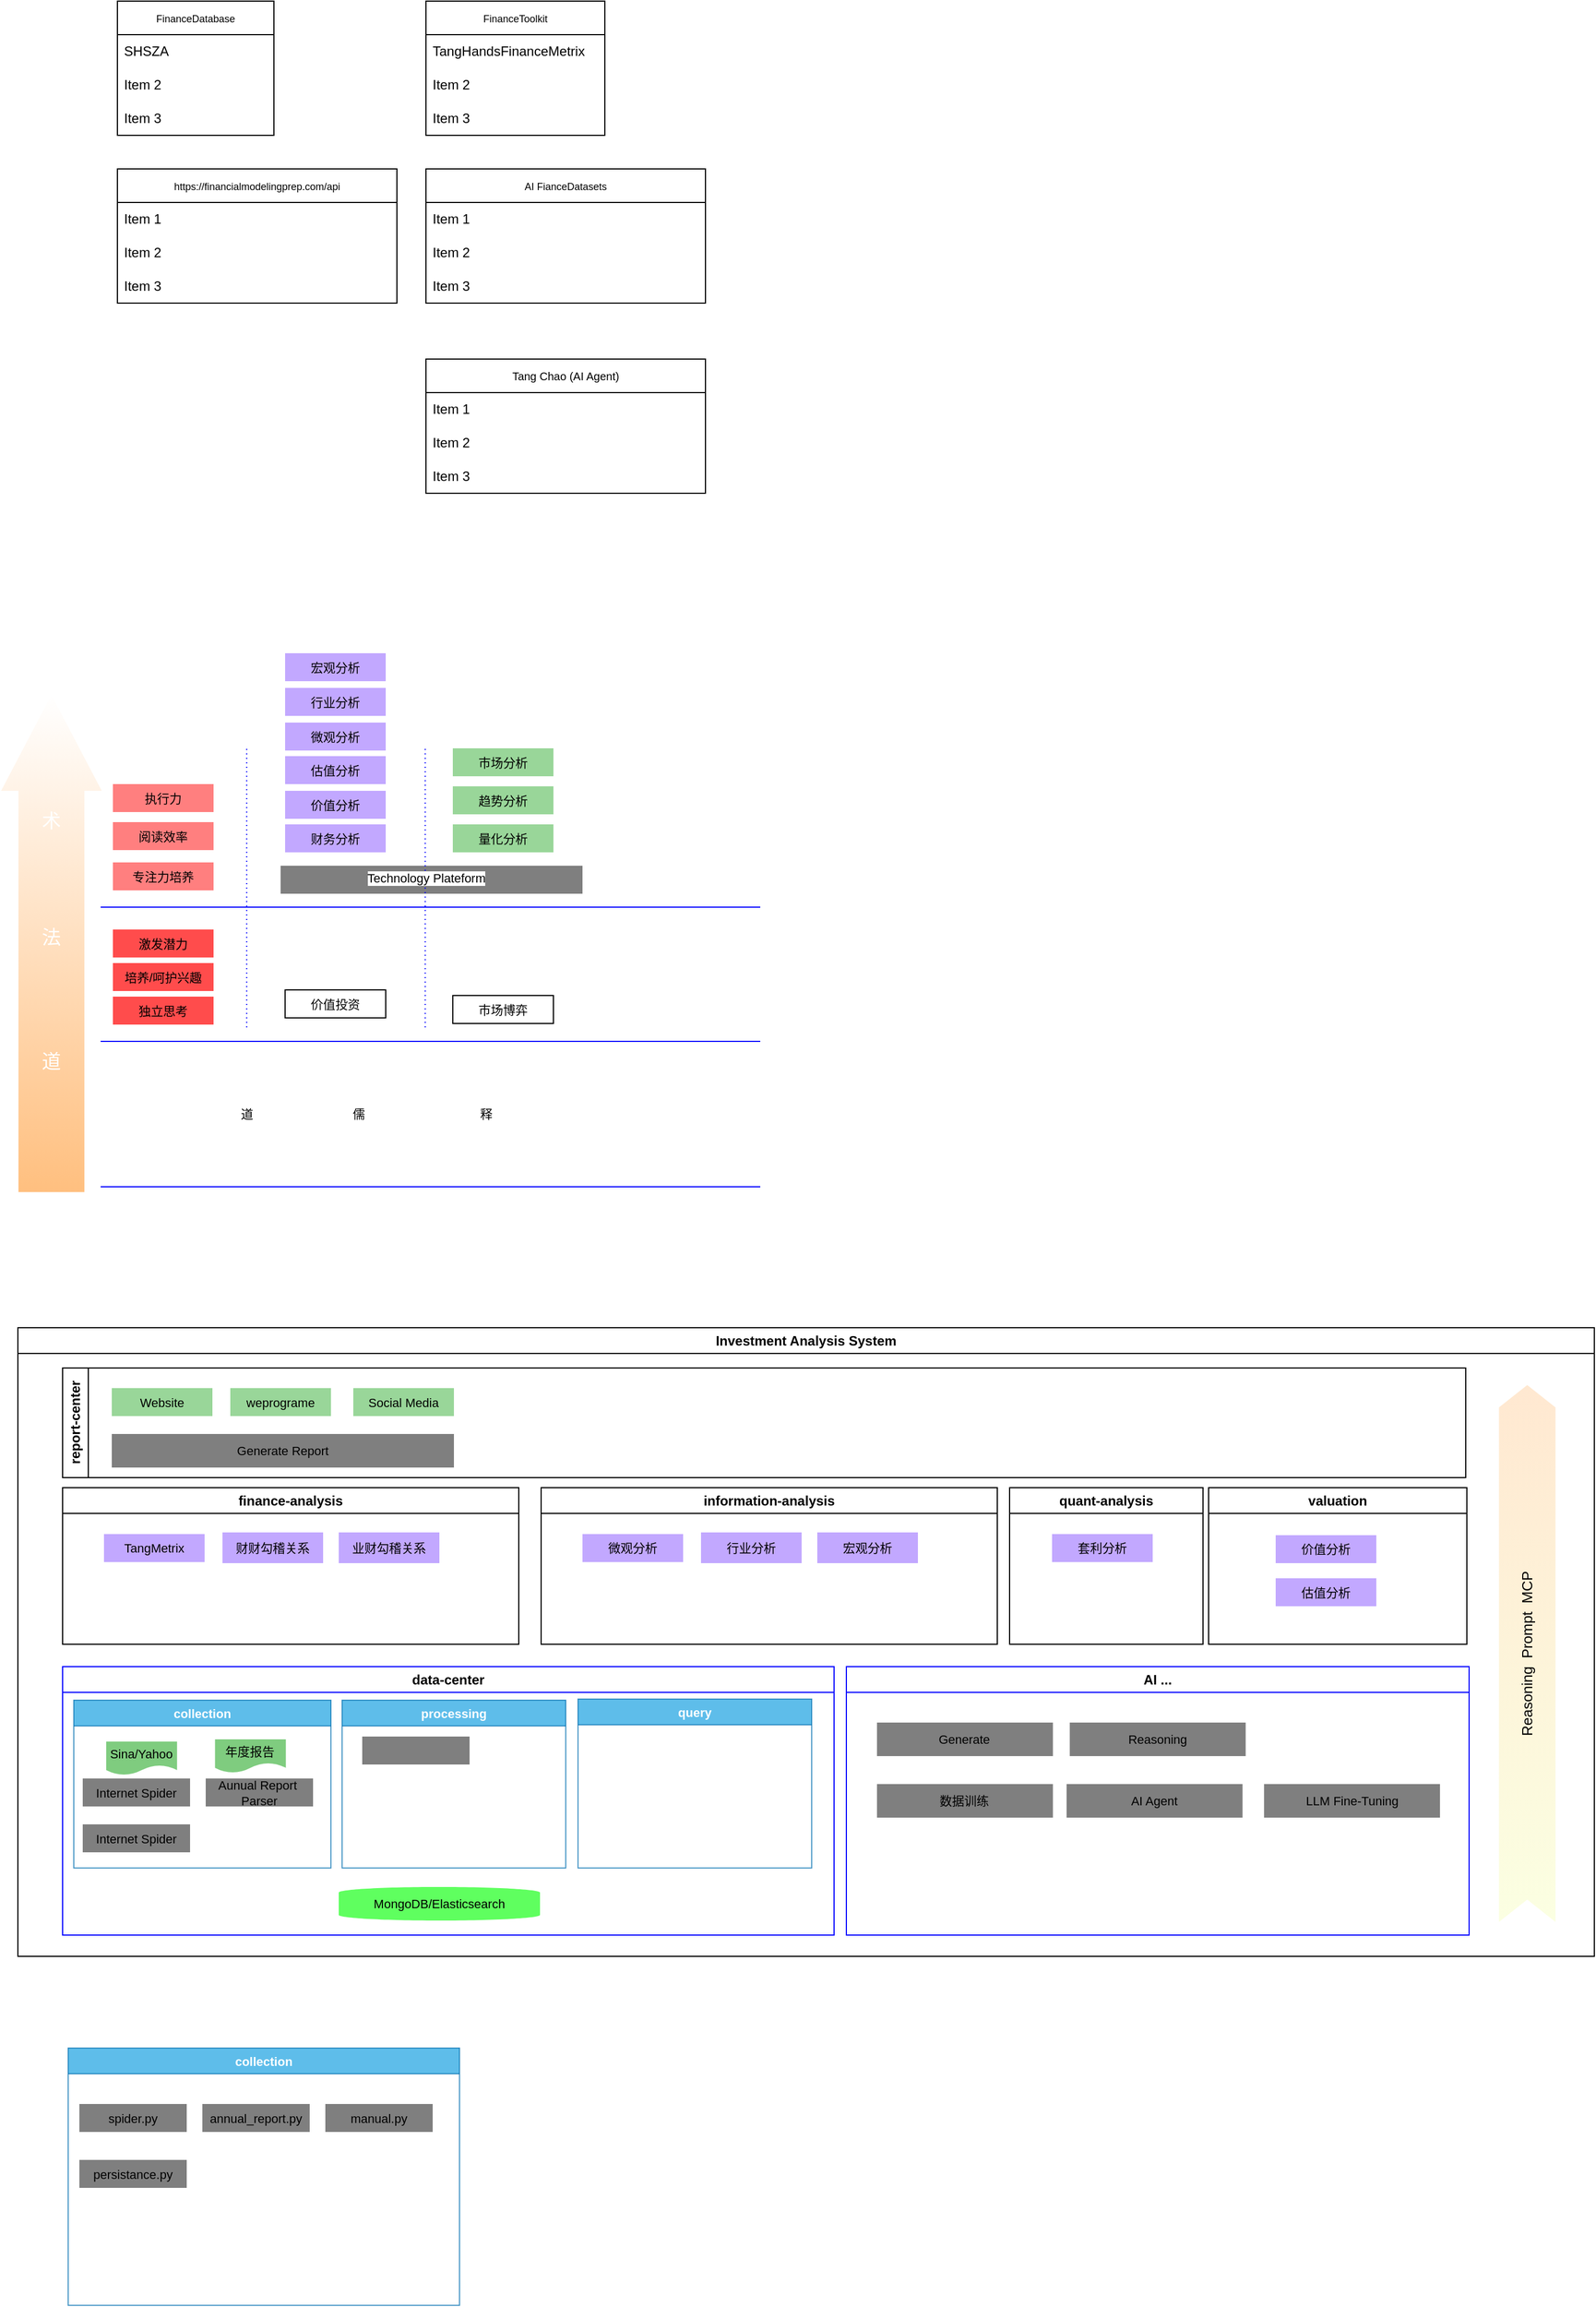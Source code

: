 <mxfile version="26.1.3">
  <diagram name="Page-1" id="p5Vlnfeph_4ecEH69Lou">
    <mxGraphModel dx="2074" dy="1155" grid="1" gridSize="10" guides="1" tooltips="1" connect="1" arrows="1" fold="1" page="1" pageScale="1" pageWidth="827" pageHeight="1169" math="0" shadow="0">
      <root>
        <mxCell id="0" />
        <mxCell id="1" parent="0" />
        <mxCell id="Bk_88yXPKeUc84P1oWuD-23" value="" style="shape=singleArrow;direction=north;whiteSpace=wrap;html=1;arrowWidth=0.655;arrowSize=0.193;gradientColor=#FF8000;gradientDirection=west;strokeColor=none;opacity=50;fontStyle=0;fontSize=11;" parent="1" vertex="1">
          <mxGeometry x="60" y="1030.25" width="90" height="444.5" as="geometry" />
        </mxCell>
        <mxCell id="jDIRBAOKGbZfVadsLhbx-2" value="&lt;span style=&quot;font-size: 9px; text-wrap-mode: nowrap;&quot;&gt;FinanceDatabase&lt;/span&gt;" style="swimlane;fontStyle=0;childLayout=stackLayout;horizontal=1;startSize=30;horizontalStack=0;resizeParent=1;resizeParentMax=0;resizeLast=0;collapsible=1;marginBottom=0;whiteSpace=wrap;html=1;" parent="1" vertex="1">
          <mxGeometry x="164" y="410" width="140" height="120" as="geometry" />
        </mxCell>
        <mxCell id="jDIRBAOKGbZfVadsLhbx-3" value="SHSZA" style="text;strokeColor=none;fillColor=none;align=left;verticalAlign=middle;spacingLeft=4;spacingRight=4;overflow=hidden;points=[[0,0.5],[1,0.5]];portConstraint=eastwest;rotatable=0;whiteSpace=wrap;html=1;" parent="jDIRBAOKGbZfVadsLhbx-2" vertex="1">
          <mxGeometry y="30" width="140" height="30" as="geometry" />
        </mxCell>
        <mxCell id="jDIRBAOKGbZfVadsLhbx-4" value="Item 2" style="text;strokeColor=none;fillColor=none;align=left;verticalAlign=middle;spacingLeft=4;spacingRight=4;overflow=hidden;points=[[0,0.5],[1,0.5]];portConstraint=eastwest;rotatable=0;whiteSpace=wrap;html=1;" parent="jDIRBAOKGbZfVadsLhbx-2" vertex="1">
          <mxGeometry y="60" width="140" height="30" as="geometry" />
        </mxCell>
        <mxCell id="jDIRBAOKGbZfVadsLhbx-5" value="Item 3" style="text;strokeColor=none;fillColor=none;align=left;verticalAlign=middle;spacingLeft=4;spacingRight=4;overflow=hidden;points=[[0,0.5],[1,0.5]];portConstraint=eastwest;rotatable=0;whiteSpace=wrap;html=1;" parent="jDIRBAOKGbZfVadsLhbx-2" vertex="1">
          <mxGeometry y="90" width="140" height="30" as="geometry" />
        </mxCell>
        <mxCell id="jDIRBAOKGbZfVadsLhbx-6" value="&lt;span style=&quot;font-size: 9px; text-wrap-mode: nowrap;&quot;&gt;FinanceToolkit&lt;/span&gt;" style="swimlane;fontStyle=0;childLayout=stackLayout;horizontal=1;startSize=30;horizontalStack=0;resizeParent=1;resizeParentMax=0;resizeLast=0;collapsible=1;marginBottom=0;whiteSpace=wrap;html=1;" parent="1" vertex="1">
          <mxGeometry x="440" y="410" width="160" height="120" as="geometry">
            <mxRectangle x="400" y="380" width="100" height="30" as="alternateBounds" />
          </mxGeometry>
        </mxCell>
        <mxCell id="jDIRBAOKGbZfVadsLhbx-7" value="TangHandsFinanceMetrix" style="text;strokeColor=none;fillColor=none;align=left;verticalAlign=middle;spacingLeft=4;spacingRight=4;overflow=hidden;points=[[0,0.5],[1,0.5]];portConstraint=eastwest;rotatable=0;whiteSpace=wrap;html=1;" parent="jDIRBAOKGbZfVadsLhbx-6" vertex="1">
          <mxGeometry y="30" width="160" height="30" as="geometry" />
        </mxCell>
        <mxCell id="jDIRBAOKGbZfVadsLhbx-8" value="Item 2" style="text;strokeColor=none;fillColor=none;align=left;verticalAlign=middle;spacingLeft=4;spacingRight=4;overflow=hidden;points=[[0,0.5],[1,0.5]];portConstraint=eastwest;rotatable=0;whiteSpace=wrap;html=1;" parent="jDIRBAOKGbZfVadsLhbx-6" vertex="1">
          <mxGeometry y="60" width="160" height="30" as="geometry" />
        </mxCell>
        <mxCell id="jDIRBAOKGbZfVadsLhbx-9" value="Item 3" style="text;strokeColor=none;fillColor=none;align=left;verticalAlign=middle;spacingLeft=4;spacingRight=4;overflow=hidden;points=[[0,0.5],[1,0.5]];portConstraint=eastwest;rotatable=0;whiteSpace=wrap;html=1;" parent="jDIRBAOKGbZfVadsLhbx-6" vertex="1">
          <mxGeometry y="90" width="160" height="30" as="geometry" />
        </mxCell>
        <mxCell id="jDIRBAOKGbZfVadsLhbx-10" value="&lt;span style=&quot;font-size: 9px;&quot;&gt;https://financialmodelingprep.com/api&lt;/span&gt;" style="swimlane;fontStyle=0;childLayout=stackLayout;horizontal=1;startSize=30;horizontalStack=0;resizeParent=1;resizeParentMax=0;resizeLast=0;collapsible=1;marginBottom=0;whiteSpace=wrap;html=1;" parent="1" vertex="1">
          <mxGeometry x="164" y="560" width="250" height="120" as="geometry" />
        </mxCell>
        <mxCell id="jDIRBAOKGbZfVadsLhbx-11" value="Item 1" style="text;strokeColor=none;fillColor=none;align=left;verticalAlign=middle;spacingLeft=4;spacingRight=4;overflow=hidden;points=[[0,0.5],[1,0.5]];portConstraint=eastwest;rotatable=0;whiteSpace=wrap;html=1;" parent="jDIRBAOKGbZfVadsLhbx-10" vertex="1">
          <mxGeometry y="30" width="250" height="30" as="geometry" />
        </mxCell>
        <mxCell id="jDIRBAOKGbZfVadsLhbx-12" value="Item 2" style="text;strokeColor=none;fillColor=none;align=left;verticalAlign=middle;spacingLeft=4;spacingRight=4;overflow=hidden;points=[[0,0.5],[1,0.5]];portConstraint=eastwest;rotatable=0;whiteSpace=wrap;html=1;" parent="jDIRBAOKGbZfVadsLhbx-10" vertex="1">
          <mxGeometry y="60" width="250" height="30" as="geometry" />
        </mxCell>
        <mxCell id="jDIRBAOKGbZfVadsLhbx-13" value="Item 3" style="text;strokeColor=none;fillColor=none;align=left;verticalAlign=middle;spacingLeft=4;spacingRight=4;overflow=hidden;points=[[0,0.5],[1,0.5]];portConstraint=eastwest;rotatable=0;whiteSpace=wrap;html=1;" parent="jDIRBAOKGbZfVadsLhbx-10" vertex="1">
          <mxGeometry y="90" width="250" height="30" as="geometry" />
        </mxCell>
        <mxCell id="1XMgweX60qowTHxkyROx-1" value="&lt;span style=&quot;font-size: 9px;&quot;&gt;AI FianceDatasets&lt;/span&gt;" style="swimlane;fontStyle=0;childLayout=stackLayout;horizontal=1;startSize=30;horizontalStack=0;resizeParent=1;resizeParentMax=0;resizeLast=0;collapsible=1;marginBottom=0;whiteSpace=wrap;html=1;" parent="1" vertex="1">
          <mxGeometry x="440" y="560" width="250" height="120" as="geometry" />
        </mxCell>
        <mxCell id="1XMgweX60qowTHxkyROx-2" value="Item 1" style="text;strokeColor=none;fillColor=none;align=left;verticalAlign=middle;spacingLeft=4;spacingRight=4;overflow=hidden;points=[[0,0.5],[1,0.5]];portConstraint=eastwest;rotatable=0;whiteSpace=wrap;html=1;" parent="1XMgweX60qowTHxkyROx-1" vertex="1">
          <mxGeometry y="30" width="250" height="30" as="geometry" />
        </mxCell>
        <mxCell id="1XMgweX60qowTHxkyROx-3" value="Item 2" style="text;strokeColor=none;fillColor=none;align=left;verticalAlign=middle;spacingLeft=4;spacingRight=4;overflow=hidden;points=[[0,0.5],[1,0.5]];portConstraint=eastwest;rotatable=0;whiteSpace=wrap;html=1;" parent="1XMgweX60qowTHxkyROx-1" vertex="1">
          <mxGeometry y="60" width="250" height="30" as="geometry" />
        </mxCell>
        <mxCell id="1XMgweX60qowTHxkyROx-4" value="Item 3" style="text;strokeColor=none;fillColor=none;align=left;verticalAlign=middle;spacingLeft=4;spacingRight=4;overflow=hidden;points=[[0,0.5],[1,0.5]];portConstraint=eastwest;rotatable=0;whiteSpace=wrap;html=1;" parent="1XMgweX60qowTHxkyROx-1" vertex="1">
          <mxGeometry y="90" width="250" height="30" as="geometry" />
        </mxCell>
        <mxCell id="1XMgweX60qowTHxkyROx-5" value="&lt;font size=&quot;1&quot;&gt;Tang Chao (AI Agent)&lt;/font&gt;" style="swimlane;fontStyle=0;childLayout=stackLayout;horizontal=1;startSize=30;horizontalStack=0;resizeParent=1;resizeParentMax=0;resizeLast=0;collapsible=1;marginBottom=0;whiteSpace=wrap;html=1;" parent="1" vertex="1">
          <mxGeometry x="440" y="730" width="250" height="120" as="geometry" />
        </mxCell>
        <mxCell id="1XMgweX60qowTHxkyROx-6" value="Item 1" style="text;strokeColor=none;fillColor=none;align=left;verticalAlign=middle;spacingLeft=4;spacingRight=4;overflow=hidden;points=[[0,0.5],[1,0.5]];portConstraint=eastwest;rotatable=0;whiteSpace=wrap;html=1;" parent="1XMgweX60qowTHxkyROx-5" vertex="1">
          <mxGeometry y="30" width="250" height="30" as="geometry" />
        </mxCell>
        <mxCell id="1XMgweX60qowTHxkyROx-7" value="Item 2" style="text;strokeColor=none;fillColor=none;align=left;verticalAlign=middle;spacingLeft=4;spacingRight=4;overflow=hidden;points=[[0,0.5],[1,0.5]];portConstraint=eastwest;rotatable=0;whiteSpace=wrap;html=1;" parent="1XMgweX60qowTHxkyROx-5" vertex="1">
          <mxGeometry y="60" width="250" height="30" as="geometry" />
        </mxCell>
        <mxCell id="1XMgweX60qowTHxkyROx-8" value="Item 3" style="text;strokeColor=none;fillColor=none;align=left;verticalAlign=middle;spacingLeft=4;spacingRight=4;overflow=hidden;points=[[0,0.5],[1,0.5]];portConstraint=eastwest;rotatable=0;whiteSpace=wrap;html=1;" parent="1XMgweX60qowTHxkyROx-5" vertex="1">
          <mxGeometry y="90" width="250" height="30" as="geometry" />
        </mxCell>
        <mxCell id="Bk_88yXPKeUc84P1oWuD-1" value="" style="endArrow=none;html=1;rounded=0;strokeColor=#0000FF;fontStyle=0;fontSize=11;" parent="1" edge="1">
          <mxGeometry width="50" height="50" relative="1" as="geometry">
            <mxPoint x="149" y="1220" as="sourcePoint" />
            <mxPoint x="739" y="1220" as="targetPoint" />
          </mxGeometry>
        </mxCell>
        <mxCell id="Bk_88yXPKeUc84P1oWuD-2" value="" style="endArrow=none;html=1;rounded=0;strokeColor=#0000FF;fontStyle=0;fontSize=11;" parent="1" edge="1">
          <mxGeometry width="50" height="50" relative="1" as="geometry">
            <mxPoint x="149" y="1340" as="sourcePoint" />
            <mxPoint x="739" y="1340" as="targetPoint" />
          </mxGeometry>
        </mxCell>
        <mxCell id="Bk_88yXPKeUc84P1oWuD-3" value="" style="endArrow=none;html=1;rounded=0;strokeColor=#0000FF;fontStyle=0;fontSize=11;" parent="1" edge="1">
          <mxGeometry width="50" height="50" relative="1" as="geometry">
            <mxPoint x="149" y="1470" as="sourcePoint" />
            <mxPoint x="739" y="1470" as="targetPoint" />
          </mxGeometry>
        </mxCell>
        <mxCell id="Bk_88yXPKeUc84P1oWuD-4" value="道" style="text;html=1;align=center;verticalAlign=middle;whiteSpace=wrap;rounded=0;fontSize=17;fontStyle=0;fontColor=#FFFFFF;" parent="1" vertex="1">
          <mxGeometry x="75" y="1343.75" width="60" height="30" as="geometry" />
        </mxCell>
        <mxCell id="Bk_88yXPKeUc84P1oWuD-5" value="法" style="text;html=1;align=center;verticalAlign=middle;whiteSpace=wrap;rounded=0;fontSize=17;fontStyle=0;fontColor=#FFFFFF;" parent="1" vertex="1">
          <mxGeometry x="75" y="1232.75" width="60" height="30" as="geometry" />
        </mxCell>
        <mxCell id="Bk_88yXPKeUc84P1oWuD-6" value="术" style="text;html=1;align=center;verticalAlign=middle;whiteSpace=wrap;rounded=0;fontSize=17;fontStyle=0;fontColor=#FFFFFF;" parent="1" vertex="1">
          <mxGeometry x="75" y="1128.75" width="60" height="30" as="geometry" />
        </mxCell>
        <mxCell id="Bk_88yXPKeUc84P1oWuD-7" value="独立思考" style="rounded=0;whiteSpace=wrap;html=1;strokeColor=none;fillColor=#FF0000;gradientColor=none;glass=0;shadow=0;opacity=70;fontStyle=0;fontSize=11;" parent="1" vertex="1">
          <mxGeometry x="160" y="1300" width="90" height="25" as="geometry" />
        </mxCell>
        <mxCell id="Bk_88yXPKeUc84P1oWuD-8" value="价值投资" style="rounded=0;whiteSpace=wrap;html=1;fontStyle=0;fontSize=11;" parent="1" vertex="1">
          <mxGeometry x="314" y="1294" width="90" height="25" as="geometry" />
        </mxCell>
        <mxCell id="Bk_88yXPKeUc84P1oWuD-9" value="市场博弈" style="rounded=0;whiteSpace=wrap;html=1;fontStyle=0;fontSize=11;" parent="1" vertex="1">
          <mxGeometry x="464" y="1299" width="90" height="25" as="geometry" />
        </mxCell>
        <mxCell id="Bk_88yXPKeUc84P1oWuD-10" value="道" style="text;html=1;align=center;verticalAlign=middle;whiteSpace=wrap;rounded=0;fontStyle=0;fontSize=11;" parent="1" vertex="1">
          <mxGeometry x="250" y="1390" width="60" height="30" as="geometry" />
        </mxCell>
        <mxCell id="Bk_88yXPKeUc84P1oWuD-11" value="培养/呵护兴趣" style="rounded=0;whiteSpace=wrap;html=1;strokeColor=none;fillColor=#FF0000;gradientColor=none;glass=0;shadow=0;opacity=70;fontStyle=0;fontSize=11;" parent="1" vertex="1">
          <mxGeometry x="160" y="1270" width="90" height="25" as="geometry" />
        </mxCell>
        <mxCell id="Bk_88yXPKeUc84P1oWuD-12" value="激发潜力" style="rounded=0;whiteSpace=wrap;html=1;strokeColor=none;fillColor=#FF0000;gradientColor=none;glass=0;shadow=0;opacity=70;fontStyle=0;fontSize=11;" parent="1" vertex="1">
          <mxGeometry x="160" y="1240" width="90" height="25" as="geometry" />
        </mxCell>
        <mxCell id="Bk_88yXPKeUc84P1oWuD-13" value="儒" style="text;html=1;align=center;verticalAlign=middle;whiteSpace=wrap;rounded=0;fontStyle=0;fontSize=11;" parent="1" vertex="1">
          <mxGeometry x="350" y="1390" width="60" height="30" as="geometry" />
        </mxCell>
        <mxCell id="Bk_88yXPKeUc84P1oWuD-14" value="释" style="text;html=1;align=center;verticalAlign=middle;whiteSpace=wrap;rounded=0;fontStyle=0;fontSize=11;" parent="1" vertex="1">
          <mxGeometry x="464" y="1390" width="60" height="30" as="geometry" />
        </mxCell>
        <mxCell id="Bk_88yXPKeUc84P1oWuD-15" value="财务分析" style="rounded=0;whiteSpace=wrap;html=1;fillColor=light-dark(#6726FF,#36210A);strokeColor=none;opacity=40;fontStyle=0;fontSize=11;" parent="1" vertex="1">
          <mxGeometry x="314" y="1146" width="90" height="25" as="geometry" />
        </mxCell>
        <mxCell id="Bk_88yXPKeUc84P1oWuD-16" value="量化分析" style="rounded=0;whiteSpace=wrap;html=1;fillColor=#009900;opacity=40;strokeColor=none;fontStyle=0;fontSize=11;" parent="1" vertex="1">
          <mxGeometry x="464" y="1146" width="90" height="25" as="geometry" />
        </mxCell>
        <mxCell id="Bk_88yXPKeUc84P1oWuD-17" value="" style="rounded=0;whiteSpace=wrap;html=1;fillColor=light-dark(#6726FF,#36210A);strokeColor=none;fillStyle=hatch;gradientColor=#1CFF1C;gradientDirection=east;shadow=0;glass=0;opacity=50;fontStyle=0;fontSize=11;" parent="1" vertex="1">
          <mxGeometry x="310" y="1183" width="270" height="25" as="geometry" />
        </mxCell>
        <mxCell id="Bk_88yXPKeUc84P1oWuD-24" value="专注力培养" style="rounded=0;whiteSpace=wrap;html=1;fillColor=#FF0000;opacity=50;strokeColor=none;fontStyle=0;fontSize=11;" parent="1" vertex="1">
          <mxGeometry x="160" y="1180" width="90" height="25" as="geometry" />
        </mxCell>
        <mxCell id="Bk_88yXPKeUc84P1oWuD-25" value="阅读效率" style="rounded=0;whiteSpace=wrap;html=1;fillColor=#FF0000;opacity=50;strokeColor=none;fontStyle=0;fontSize=11;" parent="1" vertex="1">
          <mxGeometry x="160" y="1144" width="90" height="25" as="geometry" />
        </mxCell>
        <mxCell id="Bk_88yXPKeUc84P1oWuD-26" value="执行力" style="rounded=0;whiteSpace=wrap;html=1;fillColor=#FF0000;opacity=50;strokeColor=none;fontStyle=0;fontSize=11;" parent="1" vertex="1">
          <mxGeometry x="160" y="1110" width="90" height="25" as="geometry" />
        </mxCell>
        <mxCell id="Bk_88yXPKeUc84P1oWuD-27" value="" style="endArrow=none;dashed=1;html=1;dashPattern=1 3;strokeWidth=1;rounded=0;strokeColor=#0000FF;fontStyle=0;fontSize=11;" parent="1" edge="1">
          <mxGeometry width="50" height="50" relative="1" as="geometry">
            <mxPoint x="279.66" y="1327.5" as="sourcePoint" />
            <mxPoint x="279.66" y="1077.5" as="targetPoint" />
          </mxGeometry>
        </mxCell>
        <mxCell id="Bk_88yXPKeUc84P1oWuD-28" value="" style="endArrow=none;dashed=1;html=1;dashPattern=1 3;strokeWidth=1;rounded=0;strokeColor=#0000FF;fontStyle=0;fontSize=11;" parent="1" edge="1">
          <mxGeometry width="50" height="50" relative="1" as="geometry">
            <mxPoint x="439.31" y="1327.5" as="sourcePoint" />
            <mxPoint x="439.31" y="1077.5" as="targetPoint" />
          </mxGeometry>
        </mxCell>
        <mxCell id="IyMk_cdRtKEO3zTmNwAs-25" value="Technology Plateform" style="edgeLabel;html=1;align=center;verticalAlign=middle;resizable=0;points=[];" parent="Bk_88yXPKeUc84P1oWuD-28" connectable="0" vertex="1">
          <mxGeometry x="0.072" relative="1" as="geometry">
            <mxPoint as="offset" />
          </mxGeometry>
        </mxCell>
        <mxCell id="Bk_88yXPKeUc84P1oWuD-29" value="行业分析" style="rounded=0;whiteSpace=wrap;html=1;fillColor=light-dark(#6726FF,#36210A);strokeColor=none;opacity=40;fontStyle=0;fontSize=11;" parent="1" vertex="1">
          <mxGeometry x="314" y="1024" width="90" height="25" as="geometry" />
        </mxCell>
        <mxCell id="Bk_88yXPKeUc84P1oWuD-30" value="宏观分析" style="rounded=0;whiteSpace=wrap;html=1;fillColor=light-dark(#6726FF,#36210A);strokeColor=none;opacity=40;fontStyle=0;fontSize=11;" parent="1" vertex="1">
          <mxGeometry x="314" y="993" width="90" height="25" as="geometry" />
        </mxCell>
        <mxCell id="Bk_88yXPKeUc84P1oWuD-31" value="趋势分析" style="rounded=0;whiteSpace=wrap;html=1;fillColor=#009900;opacity=40;strokeColor=none;fontStyle=0;fontSize=11;" parent="1" vertex="1">
          <mxGeometry x="464" y="1112" width="90" height="25" as="geometry" />
        </mxCell>
        <mxCell id="Bk_88yXPKeUc84P1oWuD-32" value="市场分析" style="rounded=0;whiteSpace=wrap;html=1;fillColor=#009900;opacity=40;strokeColor=none;fontStyle=0;fontSize=11;" parent="1" vertex="1">
          <mxGeometry x="464" y="1078" width="90" height="25" as="geometry" />
        </mxCell>
        <mxCell id="Bk_88yXPKeUc84P1oWuD-51" value="微观分析" style="rounded=0;whiteSpace=wrap;html=1;fillColor=light-dark(#6726FF,#36210A);strokeColor=none;opacity=40;fontStyle=0;fontSize=11;" parent="1" vertex="1">
          <mxGeometry x="314" y="1055" width="90" height="25" as="geometry" />
        </mxCell>
        <mxCell id="Bk_88yXPKeUc84P1oWuD-67" value="Investment Analysis System" style="swimlane;whiteSpace=wrap;html=1;" parent="1" vertex="1">
          <mxGeometry x="75" y="1596" width="1410" height="562" as="geometry" />
        </mxCell>
        <mxCell id="m-x8vJIEFheed7pQBSyN-6" value="" style="group" parent="Bk_88yXPKeUc84P1oWuD-67" connectable="0" vertex="1">
          <mxGeometry x="741" y="303" width="557" height="240" as="geometry" />
        </mxCell>
        <mxCell id="m-x8vJIEFheed7pQBSyN-5" value="AI ..." style="swimlane;whiteSpace=wrap;html=1;strokeColor=#0000FF;" parent="m-x8vJIEFheed7pQBSyN-6" vertex="1">
          <mxGeometry width="557" height="240" as="geometry" />
        </mxCell>
        <mxCell id="Bk_88yXPKeUc84P1oWuD-69" value="数据训练" style="rounded=0;whiteSpace=wrap;html=1;fillColor=light-dark(#6726FF,#36210A);strokeColor=none;fillStyle=hatch;gradientColor=#1CFF1C;gradientDirection=east;shadow=0;glass=0;opacity=50;fontSize=11;" parent="m-x8vJIEFheed7pQBSyN-5" vertex="1">
          <mxGeometry x="27.402" y="105" width="157.359" height="30" as="geometry" />
        </mxCell>
        <mxCell id="Bk_88yXPKeUc84P1oWuD-68" value="LLM Fine-Tuning" style="rounded=0;whiteSpace=wrap;html=1;fillColor=light-dark(#6726FF,#36210A);strokeColor=none;fillStyle=hatch;gradientColor=#1CFF1C;gradientDirection=east;shadow=0;glass=0;opacity=50;fontSize=11;" parent="m-x8vJIEFheed7pQBSyN-5" vertex="1">
          <mxGeometry x="373.598" y="105" width="157.359" height="30" as="geometry" />
        </mxCell>
        <mxCell id="Bk_88yXPKeUc84P1oWuD-70" value="AI Agent" style="rounded=0;whiteSpace=wrap;html=1;fillColor=light-dark(#6726FF,#36210A);strokeColor=none;fillStyle=hatch;gradientColor=#1CFF1C;gradientDirection=east;shadow=0;glass=0;opacity=50;fontSize=11;" parent="m-x8vJIEFheed7pQBSyN-5" vertex="1">
          <mxGeometry x="196.988" y="105" width="157.359" height="30" as="geometry" />
        </mxCell>
        <mxCell id="IyMk_cdRtKEO3zTmNwAs-26" value="Generate" style="rounded=0;whiteSpace=wrap;html=1;fillColor=light-dark(#6726FF,#36210A);strokeColor=none;fillStyle=hatch;gradientColor=#1CFF1C;gradientDirection=east;shadow=0;glass=0;opacity=50;fontSize=11;" parent="m-x8vJIEFheed7pQBSyN-5" vertex="1">
          <mxGeometry x="27.402" y="50" width="157.359" height="30" as="geometry" />
        </mxCell>
        <mxCell id="IyMk_cdRtKEO3zTmNwAs-27" value="Reasoning" style="rounded=0;whiteSpace=wrap;html=1;fillColor=light-dark(#6726FF,#36210A);strokeColor=none;fillStyle=hatch;gradientColor=#1CFF1C;gradientDirection=east;shadow=0;glass=0;opacity=50;fontSize=11;" parent="m-x8vJIEFheed7pQBSyN-5" vertex="1">
          <mxGeometry x="199.814" y="50" width="157.359" height="30" as="geometry" />
        </mxCell>
        <mxCell id="IyMk_cdRtKEO3zTmNwAs-17" value="data-center" style="swimlane;whiteSpace=wrap;html=1;strokeColor=#0000FF;" parent="Bk_88yXPKeUc84P1oWuD-67" vertex="1">
          <mxGeometry x="40" y="303" width="690" height="240" as="geometry" />
        </mxCell>
        <mxCell id="m-x8vJIEFheed7pQBSyN-3" value="MongoDB/Elasticsearch" style="strokeWidth=2;html=1;shape=mxgraph.flowchart.database;whiteSpace=wrap;fontSize=11;strokeColor=none;fillColor=#1CFF1C;opacity=70;" parent="IyMk_cdRtKEO3zTmNwAs-17" vertex="1">
          <mxGeometry x="247" y="197" width="180" height="30" as="geometry" />
        </mxCell>
        <mxCell id="IyMk_cdRtKEO3zTmNwAs-21" value="collection" style="swimlane;whiteSpace=wrap;html=1;fontSize=11;fillColor=#1ba1e2;fontColor=#ffffff;strokeColor=#006EAF;opacity=70;" parent="IyMk_cdRtKEO3zTmNwAs-17" vertex="1">
          <mxGeometry x="10" y="30" width="230" height="150" as="geometry" />
        </mxCell>
        <mxCell id="Bk_88yXPKeUc84P1oWuD-71" value="Internet Spider" style="rounded=0;whiteSpace=wrap;html=1;fillColor=light-dark(#1CFF1C,#36210A);strokeColor=none;fillStyle=hatch;gradientColor=#1CFF1C;gradientDirection=east;shadow=0;glass=0;opacity=50;fontSize=11;" parent="IyMk_cdRtKEO3zTmNwAs-21" vertex="1">
          <mxGeometry x="8" y="70" width="96" height="25" as="geometry" />
        </mxCell>
        <mxCell id="m-x8vJIEFheed7pQBSyN-4" value="Aunual Report&amp;nbsp; Parser" style="rounded=0;whiteSpace=wrap;html=1;fillColor=light-dark(#1CFF1C,#36210A);strokeColor=none;fillStyle=hatch;gradientColor=#1CFF1C;gradientDirection=east;shadow=0;glass=0;opacity=50;fontSize=11;" parent="IyMk_cdRtKEO3zTmNwAs-21" vertex="1">
          <mxGeometry x="118" y="70" width="96" height="25" as="geometry" />
        </mxCell>
        <mxCell id="IyMk_cdRtKEO3zTmNwAs-46" value="年度报告" style="shape=document;whiteSpace=wrap;html=1;boundedLbl=1;fillColor=#009900;opacity=50;strokeColor=none;fontSize=11;" parent="IyMk_cdRtKEO3zTmNwAs-21" vertex="1">
          <mxGeometry x="126.31" y="35" width="63.37" height="30" as="geometry" />
        </mxCell>
        <mxCell id="IyMk_cdRtKEO3zTmNwAs-47" value="Sina/Yahoo" style="shape=document;whiteSpace=wrap;html=1;boundedLbl=1;fillColor=#009900;opacity=50;strokeColor=none;fontSize=11;" parent="IyMk_cdRtKEO3zTmNwAs-21" vertex="1">
          <mxGeometry x="29" y="37" width="63.37" height="30" as="geometry" />
        </mxCell>
        <mxCell id="lODI_LCQCqKuqJK-55px-3" value="Internet Spider" style="rounded=0;whiteSpace=wrap;html=1;fillColor=light-dark(#1CFF1C,#36210A);strokeColor=none;fillStyle=hatch;gradientColor=#1CFF1C;gradientDirection=east;shadow=0;glass=0;opacity=50;fontSize=11;" parent="IyMk_cdRtKEO3zTmNwAs-21" vertex="1">
          <mxGeometry x="8" y="111" width="96" height="25" as="geometry" />
        </mxCell>
        <mxCell id="IyMk_cdRtKEO3zTmNwAs-22" value="processing" style="swimlane;whiteSpace=wrap;html=1;fontSize=11;fillColor=#1ba1e2;fontColor=#ffffff;strokeColor=#006EAF;opacity=70;" parent="IyMk_cdRtKEO3zTmNwAs-17" vertex="1">
          <mxGeometry x="250" y="30" width="200" height="150" as="geometry" />
        </mxCell>
        <mxCell id="IyMk_cdRtKEO3zTmNwAs-28" value="" style="rounded=0;whiteSpace=wrap;html=1;fillColor=light-dark(#1CFF1C,#36210A);strokeColor=none;fillStyle=hatch;gradientColor=#1CFF1C;gradientDirection=east;shadow=0;glass=0;opacity=50;fontSize=11;" parent="IyMk_cdRtKEO3zTmNwAs-22" vertex="1">
          <mxGeometry x="18" y="32.5" width="96" height="25" as="geometry" />
        </mxCell>
        <mxCell id="IyMk_cdRtKEO3zTmNwAs-23" value="query" style="swimlane;whiteSpace=wrap;html=1;fontSize=11;fillColor=#1ba1e2;fontColor=#ffffff;strokeColor=#006EAF;opacity=70;" parent="IyMk_cdRtKEO3zTmNwAs-17" vertex="1">
          <mxGeometry x="461" y="29" width="209" height="151" as="geometry" />
        </mxCell>
        <mxCell id="IyMk_cdRtKEO3zTmNwAs-29" value="finance-analysis" style="swimlane;whiteSpace=wrap;html=1;" parent="Bk_88yXPKeUc84P1oWuD-67" vertex="1">
          <mxGeometry x="40" y="143" width="408" height="140" as="geometry" />
        </mxCell>
        <mxCell id="IyMk_cdRtKEO3zTmNwAs-49" value="information-analysis" style="swimlane;whiteSpace=wrap;html=1;" parent="Bk_88yXPKeUc84P1oWuD-67" vertex="1">
          <mxGeometry x="468" y="143" width="408" height="140" as="geometry" />
        </mxCell>
        <mxCell id="IyMk_cdRtKEO3zTmNwAs-59" value="Reasoning&amp;nbsp; Prompt&amp;nbsp; MCP" style="shape=step;perimeter=stepPerimeter;whiteSpace=wrap;html=1;fixedSize=1;rotation=-90;strokeColor=none;gradientColor=#FFB366;gradientDirection=east;fillColor=#F2FF9E;opacity=30;fontSize=13;" parent="Bk_88yXPKeUc84P1oWuD-67" vertex="1">
          <mxGeometry x="1110" y="266" width="480" height="50.56" as="geometry" />
        </mxCell>
        <mxCell id="IyMk_cdRtKEO3zTmNwAs-61" value="report-center" style="swimlane;horizontal=0;whiteSpace=wrap;html=1;" parent="Bk_88yXPKeUc84P1oWuD-67" vertex="1">
          <mxGeometry x="40" y="36" width="1255" height="98" as="geometry" />
        </mxCell>
        <mxCell id="IyMk_cdRtKEO3zTmNwAs-62" value="Website" style="rounded=0;whiteSpace=wrap;html=1;fillColor=#009900;opacity=40;strokeColor=none;fontStyle=0;fontSize=11;" parent="IyMk_cdRtKEO3zTmNwAs-61" vertex="1">
          <mxGeometry x="44" y="18" width="90" height="25" as="geometry" />
        </mxCell>
        <mxCell id="IyMk_cdRtKEO3zTmNwAs-63" value="weprograme" style="rounded=0;whiteSpace=wrap;html=1;fillColor=#009900;opacity=40;strokeColor=none;fontStyle=0;fontSize=11;" parent="IyMk_cdRtKEO3zTmNwAs-61" vertex="1">
          <mxGeometry x="150" y="18" width="90" height="25" as="geometry" />
        </mxCell>
        <mxCell id="IyMk_cdRtKEO3zTmNwAs-64" value="Social Media" style="rounded=0;whiteSpace=wrap;html=1;fillColor=#009900;opacity=40;strokeColor=none;fontStyle=0;fontSize=11;" parent="IyMk_cdRtKEO3zTmNwAs-61" vertex="1">
          <mxGeometry x="260" y="18" width="90" height="25" as="geometry" />
        </mxCell>
        <mxCell id="IyMk_cdRtKEO3zTmNwAs-66" value="Generate Report" style="rounded=0;whiteSpace=wrap;html=1;fillColor=light-dark(#6726FF,#36210A);strokeColor=none;fillStyle=hatch;gradientColor=#1CFF1C;gradientDirection=east;shadow=0;glass=0;opacity=50;fontSize=11;" parent="IyMk_cdRtKEO3zTmNwAs-61" vertex="1">
          <mxGeometry x="44" y="59" width="306" height="30" as="geometry" />
        </mxCell>
        <mxCell id="IyMk_cdRtKEO3zTmNwAs-54" value="quant-analysis" style="swimlane;whiteSpace=wrap;html=1;" parent="Bk_88yXPKeUc84P1oWuD-67" vertex="1">
          <mxGeometry x="887" y="143" width="173" height="140" as="geometry" />
        </mxCell>
        <mxCell id="IyMk_cdRtKEO3zTmNwAs-30" value="TangMetrix" style="rounded=0;whiteSpace=wrap;html=1;fillColor=light-dark(#6726FF,#36210A);strokeColor=none;opacity=40;fontStyle=0;fontSize=11;" parent="IyMk_cdRtKEO3zTmNwAs-54" vertex="1">
          <mxGeometry x="-810" y="41.5" width="90" height="25" as="geometry" />
        </mxCell>
        <mxCell id="IyMk_cdRtKEO3zTmNwAs-41" value="财财勾稽关系" style="rounded=0;whiteSpace=wrap;html=1;fillColor=light-dark(#6726FF,#36210A);strokeColor=none;opacity=40;fontStyle=0;fontSize=11;" parent="IyMk_cdRtKEO3zTmNwAs-54" vertex="1">
          <mxGeometry x="-704" y="40" width="90" height="27.5" as="geometry" />
        </mxCell>
        <mxCell id="IyMk_cdRtKEO3zTmNwAs-45" value="业财勾稽关系" style="rounded=0;whiteSpace=wrap;html=1;fillColor=light-dark(#6726FF,#36210A);strokeColor=none;opacity=40;fontStyle=0;fontSize=11;" parent="IyMk_cdRtKEO3zTmNwAs-54" vertex="1">
          <mxGeometry x="-600" y="40" width="90" height="27.5" as="geometry" />
        </mxCell>
        <mxCell id="IyMk_cdRtKEO3zTmNwAs-50" value="微观分析" style="rounded=0;whiteSpace=wrap;html=1;fillColor=light-dark(#6726FF,#36210A);strokeColor=none;opacity=40;fontStyle=0;fontSize=11;" parent="IyMk_cdRtKEO3zTmNwAs-54" vertex="1">
          <mxGeometry x="-382" y="41.5" width="90" height="25" as="geometry" />
        </mxCell>
        <mxCell id="IyMk_cdRtKEO3zTmNwAs-51" value="行业分析" style="rounded=0;whiteSpace=wrap;html=1;fillColor=light-dark(#6726FF,#36210A);strokeColor=none;opacity=40;fontStyle=0;fontSize=11;" parent="IyMk_cdRtKEO3zTmNwAs-54" vertex="1">
          <mxGeometry x="-276" y="40" width="90" height="27.5" as="geometry" />
        </mxCell>
        <mxCell id="IyMk_cdRtKEO3zTmNwAs-52" value="宏观分析" style="rounded=0;whiteSpace=wrap;html=1;fillColor=light-dark(#6726FF,#36210A);strokeColor=none;opacity=40;fontStyle=0;fontSize=11;" parent="IyMk_cdRtKEO3zTmNwAs-54" vertex="1">
          <mxGeometry x="-172" y="40" width="90" height="27.5" as="geometry" />
        </mxCell>
        <mxCell id="IyMk_cdRtKEO3zTmNwAs-55" value="套利分析" style="rounded=0;whiteSpace=wrap;html=1;fillColor=light-dark(#6726FF,#36210A);strokeColor=none;opacity=40;fontStyle=0;fontSize=11;" parent="IyMk_cdRtKEO3zTmNwAs-54" vertex="1">
          <mxGeometry x="38" y="41.5" width="90" height="25" as="geometry" />
        </mxCell>
        <mxCell id="IyMk_cdRtKEO3zTmNwAs-85" value="valuation" style="swimlane;whiteSpace=wrap;html=1;" parent="Bk_88yXPKeUc84P1oWuD-67" vertex="1">
          <mxGeometry x="1065" y="143" width="231" height="140" as="geometry" />
        </mxCell>
        <mxCell id="IyMk_cdRtKEO3zTmNwAs-92" value="价值分析" style="rounded=0;whiteSpace=wrap;html=1;fillColor=light-dark(#6726FF,#36210A);strokeColor=none;opacity=40;fontStyle=0;fontSize=11;" parent="IyMk_cdRtKEO3zTmNwAs-85" vertex="1">
          <mxGeometry x="60" y="42.5" width="90" height="25" as="geometry" />
        </mxCell>
        <mxCell id="lODI_LCQCqKuqJK-55px-4" value="估值分析" style="rounded=0;whiteSpace=wrap;html=1;fillColor=light-dark(#6726FF,#36210A);strokeColor=none;opacity=40;fontStyle=0;fontSize=11;" parent="IyMk_cdRtKEO3zTmNwAs-85" vertex="1">
          <mxGeometry x="60" y="81" width="90" height="25" as="geometry" />
        </mxCell>
        <mxCell id="lODI_LCQCqKuqJK-55px-1" value="价值分析" style="rounded=0;whiteSpace=wrap;html=1;fillColor=light-dark(#6726FF,#36210A);strokeColor=none;opacity=40;fontStyle=0;fontSize=11;" parent="1" vertex="1">
          <mxGeometry x="314" y="1116" width="90" height="25" as="geometry" />
        </mxCell>
        <mxCell id="lODI_LCQCqKuqJK-55px-2" value="估值分析" style="rounded=0;whiteSpace=wrap;html=1;fillColor=light-dark(#6726FF,#36210A);strokeColor=none;opacity=40;fontStyle=0;fontSize=11;" parent="1" vertex="1">
          <mxGeometry x="314" y="1085" width="90" height="25" as="geometry" />
        </mxCell>
        <mxCell id="lODI_LCQCqKuqJK-55px-5" value="collection" style="swimlane;whiteSpace=wrap;html=1;fontSize=11;fillColor=#1ba1e2;fontColor=#ffffff;strokeColor=#006EAF;opacity=70;" parent="1" vertex="1">
          <mxGeometry x="120" y="2240" width="350" height="230" as="geometry" />
        </mxCell>
        <mxCell id="lODI_LCQCqKuqJK-55px-11" value="persistance.py" style="rounded=0;whiteSpace=wrap;html=1;fillColor=light-dark(#1CFF1C,#36210A);strokeColor=none;fillStyle=hatch;gradientColor=#1CFF1C;gradientDirection=east;shadow=0;glass=0;opacity=50;fontSize=11;" parent="lODI_LCQCqKuqJK-55px-5" vertex="1">
          <mxGeometry x="10" y="100" width="96" height="25" as="geometry" />
        </mxCell>
        <mxCell id="lODI_LCQCqKuqJK-55px-12" value="spider.py" style="rounded=0;whiteSpace=wrap;html=1;fillColor=light-dark(#1CFF1C,#36210A);strokeColor=none;fillStyle=hatch;gradientColor=#1CFF1C;gradientDirection=east;shadow=0;glass=0;opacity=50;fontSize=11;" parent="lODI_LCQCqKuqJK-55px-5" vertex="1">
          <mxGeometry x="10" y="50" width="96" height="25" as="geometry" />
        </mxCell>
        <mxCell id="lODI_LCQCqKuqJK-55px-13" value="annual_report.py" style="rounded=0;whiteSpace=wrap;html=1;fillColor=light-dark(#1CFF1C,#36210A);strokeColor=none;fillStyle=hatch;gradientColor=#1CFF1C;gradientDirection=east;shadow=0;glass=0;opacity=50;fontSize=11;" parent="lODI_LCQCqKuqJK-55px-5" vertex="1">
          <mxGeometry x="120" y="50" width="96" height="25" as="geometry" />
        </mxCell>
        <mxCell id="lODI_LCQCqKuqJK-55px-14" value="manual.py" style="rounded=0;whiteSpace=wrap;html=1;fillColor=light-dark(#1CFF1C,#36210A);strokeColor=none;fillStyle=hatch;gradientColor=#1CFF1C;gradientDirection=east;shadow=0;glass=0;opacity=50;fontSize=11;" parent="lODI_LCQCqKuqJK-55px-5" vertex="1">
          <mxGeometry x="230" y="50" width="96" height="25" as="geometry" />
        </mxCell>
      </root>
    </mxGraphModel>
  </diagram>
</mxfile>
